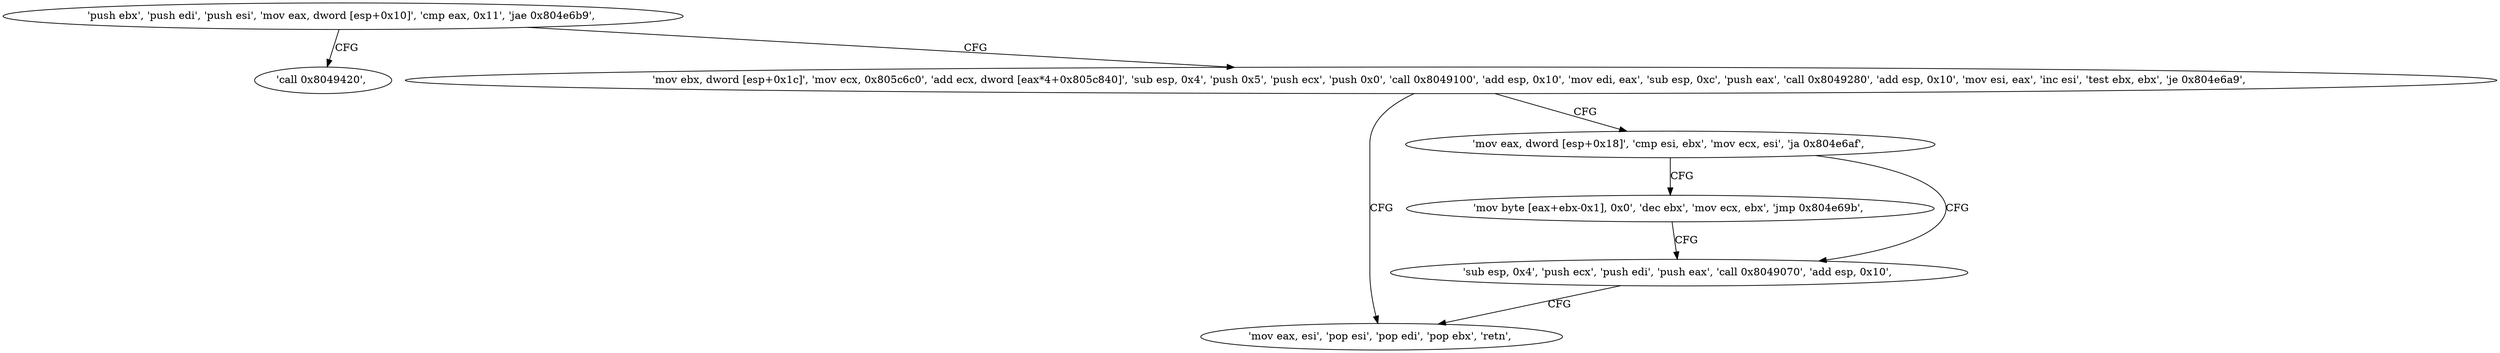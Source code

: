 digraph "func" {
"134538832" [label = "'push ebx', 'push edi', 'push esi', 'mov eax, dword [esp+0x10]', 'cmp eax, 0x11', 'jae 0x804e6b9', " ]
"134538937" [label = "'call 0x8049420', " ]
"134538844" [label = "'mov ebx, dword [esp+0x1c]', 'mov ecx, 0x805c6c0', 'add ecx, dword [eax*4+0x805c840]', 'sub esp, 0x4', 'push 0x5', 'push ecx', 'push 0x0', 'call 0x8049100', 'add esp, 0x10', 'mov edi, eax', 'sub esp, 0xc', 'push eax', 'call 0x8049280', 'add esp, 0x10', 'mov esi, eax', 'inc esi', 'test ebx, ebx', 'je 0x804e6a9', " ]
"134538921" [label = "'mov eax, esi', 'pop esi', 'pop edi', 'pop ebx', 'retn', " ]
"134538897" [label = "'mov eax, dword [esp+0x18]', 'cmp esi, ebx', 'mov ecx, esi', 'ja 0x804e6af', " ]
"134538927" [label = "'mov byte [eax+ebx-0x1], 0x0', 'dec ebx', 'mov ecx, ebx', 'jmp 0x804e69b', " ]
"134538907" [label = "'sub esp, 0x4', 'push ecx', 'push edi', 'push eax', 'call 0x8049070', 'add esp, 0x10', " ]
"134538832" -> "134538937" [ label = "CFG" ]
"134538832" -> "134538844" [ label = "CFG" ]
"134538844" -> "134538921" [ label = "CFG" ]
"134538844" -> "134538897" [ label = "CFG" ]
"134538897" -> "134538927" [ label = "CFG" ]
"134538897" -> "134538907" [ label = "CFG" ]
"134538927" -> "134538907" [ label = "CFG" ]
"134538907" -> "134538921" [ label = "CFG" ]
}

